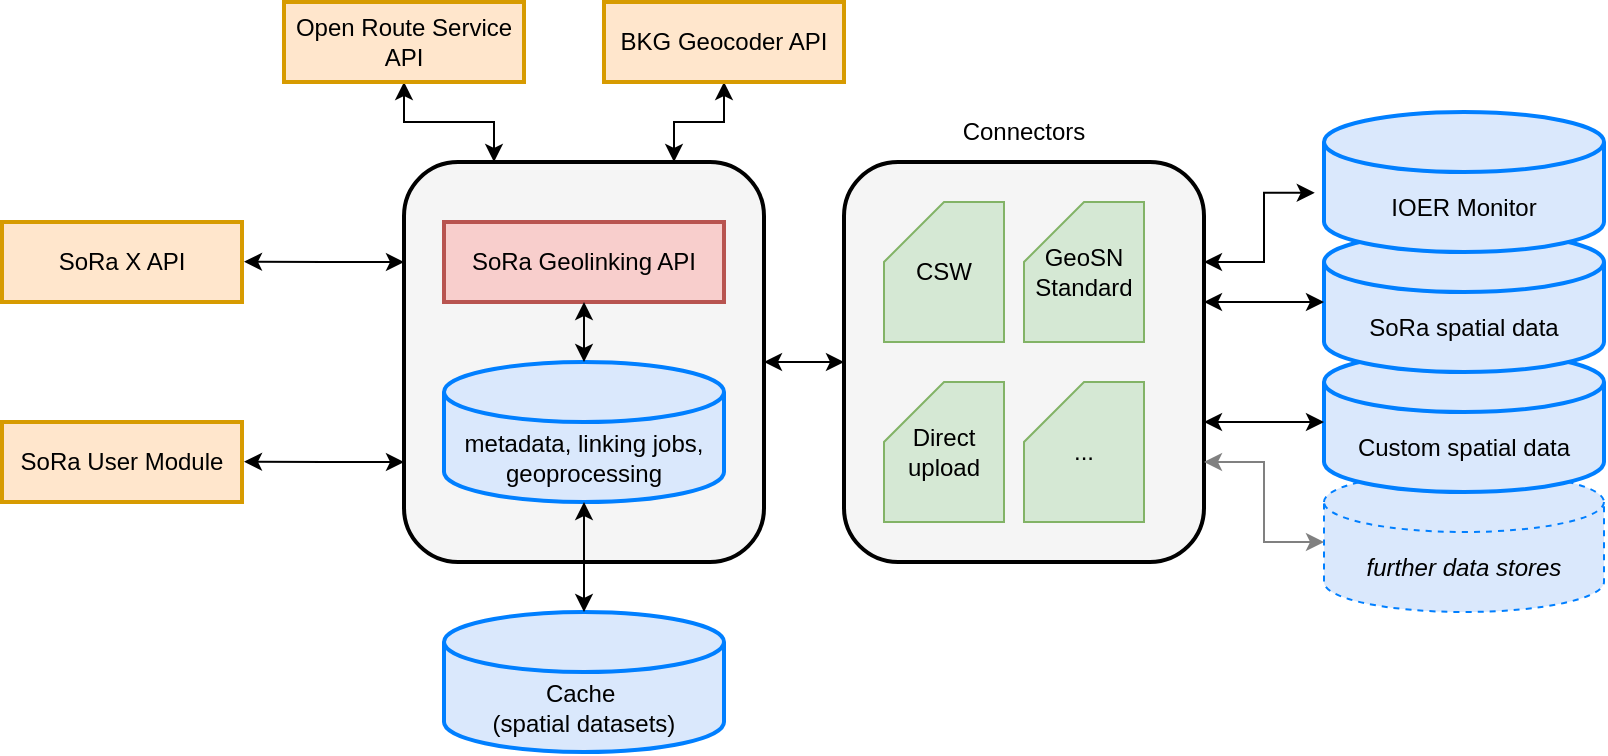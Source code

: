 <mxfile version="24.7.8">
  <diagram name="Seite-1" id="8oX-7nu69xEVpHodJw5y">
    <mxGraphModel dx="2373" dy="1255" grid="1" gridSize="10" guides="1" tooltips="1" connect="1" arrows="1" fold="1" page="1" pageScale="1" pageWidth="1100" pageHeight="850" math="0" shadow="0">
      <root>
        <mxCell id="0" />
        <mxCell id="1" parent="0" />
        <mxCell id="RWMj_lE9c-KkNywdO_du-8" value="&lt;div&gt;&lt;i&gt;further data stores&lt;br&gt;&lt;/i&gt;&lt;/div&gt;" style="shape=cylinder3;whiteSpace=wrap;html=1;boundedLbl=1;backgroundOutline=1;size=15;fillColor=#dae8fc;strokeColor=#007FFF;dashed=1;" parent="1" vertex="1">
          <mxGeometry x="900" y="315" width="140" height="70" as="geometry" />
        </mxCell>
        <mxCell id="2tG3FgVheVPW7J_a0n9p-12" value="" style="rounded=1;whiteSpace=wrap;html=1;fillColor=#F5F5F5;strokeWidth=2;" parent="1" vertex="1">
          <mxGeometry x="660" y="160" width="180" height="200" as="geometry" />
        </mxCell>
        <mxCell id="r1IgVI1dFCWuwIUw40IB-1" value="&lt;div&gt;Cache&amp;nbsp;&lt;/div&gt;&lt;div&gt;(spatial datasets)&lt;br&gt;&lt;/div&gt;" style="shape=cylinder3;whiteSpace=wrap;html=1;boundedLbl=1;backgroundOutline=1;size=15;fillColor=#dae8fc;strokeColor=#007FFF;strokeWidth=2;" parent="1" vertex="1">
          <mxGeometry x="460" y="385" width="140" height="70" as="geometry" />
        </mxCell>
        <mxCell id="OIynQWRbufFzBbrqEs6u-29" value="Custom spatial data" style="shape=cylinder3;whiteSpace=wrap;html=1;boundedLbl=1;backgroundOutline=1;size=15;fillColor=#dae8fc;strokeColor=#007FFF;strokeWidth=2;" parent="1" vertex="1">
          <mxGeometry x="900" y="255" width="140" height="70" as="geometry" />
        </mxCell>
        <mxCell id="2tG3FgVheVPW7J_a0n9p-14" style="edgeStyle=orthogonalEdgeStyle;rounded=0;orthogonalLoop=1;jettySize=auto;html=1;exitX=1;exitY=0.5;exitDx=0;exitDy=0;entryX=0;entryY=0.5;entryDx=0;entryDy=0;startArrow=classic;startFill=1;" parent="1" source="OIynQWRbufFzBbrqEs6u-1" target="2tG3FgVheVPW7J_a0n9p-12" edge="1">
          <mxGeometry relative="1" as="geometry" />
        </mxCell>
        <mxCell id="2tG3FgVheVPW7J_a0n9p-16" style="edgeStyle=orthogonalEdgeStyle;rounded=0;orthogonalLoop=1;jettySize=auto;html=1;exitX=0.25;exitY=0;exitDx=0;exitDy=0;entryX=0.5;entryY=1;entryDx=0;entryDy=0;startArrow=classic;startFill=1;" parent="1" source="OIynQWRbufFzBbrqEs6u-1" target="RWMj_lE9c-KkNywdO_du-14" edge="1">
          <mxGeometry relative="1" as="geometry" />
        </mxCell>
        <mxCell id="2tG3FgVheVPW7J_a0n9p-17" style="edgeStyle=orthogonalEdgeStyle;rounded=0;orthogonalLoop=1;jettySize=auto;html=1;exitX=0.75;exitY=0;exitDx=0;exitDy=0;entryX=0.5;entryY=1;entryDx=0;entryDy=0;startArrow=classic;startFill=1;" parent="1" source="OIynQWRbufFzBbrqEs6u-1" target="2tG3FgVheVPW7J_a0n9p-3" edge="1">
          <mxGeometry relative="1" as="geometry" />
        </mxCell>
        <mxCell id="2tG3FgVheVPW7J_a0n9p-20" style="edgeStyle=orthogonalEdgeStyle;rounded=0;orthogonalLoop=1;jettySize=auto;html=1;exitX=0;exitY=0.25;exitDx=0;exitDy=0;startArrow=classic;startFill=1;" parent="1" source="OIynQWRbufFzBbrqEs6u-1" edge="1">
          <mxGeometry relative="1" as="geometry">
            <mxPoint x="360.0" y="209.862" as="targetPoint" />
          </mxGeometry>
        </mxCell>
        <mxCell id="2tG3FgVheVPW7J_a0n9p-21" style="edgeStyle=orthogonalEdgeStyle;rounded=0;orthogonalLoop=1;jettySize=auto;html=1;exitX=0;exitY=0.75;exitDx=0;exitDy=0;startArrow=classic;startFill=1;" parent="1" source="OIynQWRbufFzBbrqEs6u-1" edge="1">
          <mxGeometry relative="1" as="geometry">
            <mxPoint x="360.0" y="309.862" as="targetPoint" />
          </mxGeometry>
        </mxCell>
        <mxCell id="OIynQWRbufFzBbrqEs6u-1" value="" style="rounded=1;whiteSpace=wrap;html=1;fillColor=#F5F5F5;strokeWidth=2;" parent="1" vertex="1">
          <mxGeometry x="440" y="160" width="180" height="200" as="geometry" />
        </mxCell>
        <mxCell id="RWMj_lE9c-KkNywdO_du-12" value="SoRa X API" style="rounded=0;whiteSpace=wrap;html=1;fillColor=#ffe6cc;strokeColor=#d79b00;strokeWidth=2;" parent="1" vertex="1">
          <mxGeometry x="239" y="190" width="120" height="40" as="geometry" />
        </mxCell>
        <mxCell id="RWMj_lE9c-KkNywdO_du-13" value="SoRa User Module" style="rounded=0;whiteSpace=wrap;html=1;fillColor=#ffe6cc;strokeColor=#d79b00;strokeWidth=2;" parent="1" vertex="1">
          <mxGeometry x="239" y="290" width="120" height="40" as="geometry" />
        </mxCell>
        <mxCell id="RWMj_lE9c-KkNywdO_du-14" value="Open Route Service API" style="rounded=0;whiteSpace=wrap;html=1;fillColor=#ffe6cc;strokeColor=#d79b00;strokeWidth=2;" parent="1" vertex="1">
          <mxGeometry x="380" y="80" width="120" height="40" as="geometry" />
        </mxCell>
        <mxCell id="RWMj_lE9c-KkNywdO_du-18" value="SoRa Geolinking API" style="rounded=0;whiteSpace=wrap;html=1;fillColor=#f8cecc;strokeColor=#b85450;strokeWidth=2;" parent="1" vertex="1">
          <mxGeometry x="460" y="190" width="140" height="40" as="geometry" />
        </mxCell>
        <mxCell id="RWMj_lE9c-KkNywdO_du-20" value="SoRa spatial data" style="shape=cylinder3;whiteSpace=wrap;html=1;boundedLbl=1;backgroundOutline=1;size=15;fillColor=#dae8fc;strokeColor=#007FFF;strokeWidth=2;" parent="1" vertex="1">
          <mxGeometry x="900" y="195" width="140" height="70" as="geometry" />
        </mxCell>
        <mxCell id="RWMj_lE9c-KkNywdO_du-22" value="IOER Monitor" style="shape=cylinder3;whiteSpace=wrap;html=1;boundedLbl=1;backgroundOutline=1;size=15;fillColor=#dae8fc;strokeColor=#007FFF;strokeWidth=2;" parent="1" vertex="1">
          <mxGeometry x="900" y="135" width="140" height="70" as="geometry" />
        </mxCell>
        <mxCell id="RWMj_lE9c-KkNywdO_du-25" value="metadata, linking jobs, geoprocessing" style="shape=cylinder3;whiteSpace=wrap;html=1;boundedLbl=1;backgroundOutline=1;size=15;fillColor=#dae8fc;strokeColor=#007FFF;strokeWidth=2;" parent="1" vertex="1">
          <mxGeometry x="460" y="260" width="140" height="70" as="geometry" />
        </mxCell>
        <mxCell id="OIynQWRbufFzBbrqEs6u-4" value="" style="endArrow=classic;startArrow=classic;html=1;rounded=0;exitX=0.5;exitY=0;exitDx=0;exitDy=0;exitPerimeter=0;entryX=0.5;entryY=1;entryDx=0;entryDy=0;" parent="1" source="RWMj_lE9c-KkNywdO_du-25" target="RWMj_lE9c-KkNywdO_du-18" edge="1">
          <mxGeometry width="50" height="50" relative="1" as="geometry">
            <mxPoint x="720" y="510" as="sourcePoint" />
            <mxPoint x="770" y="460" as="targetPoint" />
          </mxGeometry>
        </mxCell>
        <mxCell id="OIynQWRbufFzBbrqEs6u-9" value="CSW" style="shape=card;whiteSpace=wrap;html=1;fillColor=#d5e8d4;strokeColor=#82b366;" parent="1" vertex="1">
          <mxGeometry x="680" y="180" width="60" height="70" as="geometry" />
        </mxCell>
        <mxCell id="OIynQWRbufFzBbrqEs6u-10" value="&lt;font style=&quot;font-size: 12px;&quot;&gt;GeoSN Standard&lt;/font&gt;" style="shape=card;whiteSpace=wrap;html=1;fillColor=#d5e8d4;strokeColor=#82b366;" parent="1" vertex="1">
          <mxGeometry x="750" y="180" width="60" height="70" as="geometry" />
        </mxCell>
        <mxCell id="OIynQWRbufFzBbrqEs6u-11" value="Direct upload" style="shape=card;whiteSpace=wrap;html=1;fillColor=#d5e8d4;strokeColor=#82b366;" parent="1" vertex="1">
          <mxGeometry x="680" y="270" width="60" height="70" as="geometry" />
        </mxCell>
        <mxCell id="r1IgVI1dFCWuwIUw40IB-6" style="edgeStyle=orthogonalEdgeStyle;rounded=0;orthogonalLoop=1;jettySize=auto;html=1;exitX=0.5;exitY=1;exitDx=0;exitDy=0;exitPerimeter=0;entryX=0.5;entryY=0;entryDx=0;entryDy=0;entryPerimeter=0;startArrow=classic;startFill=1;" parent="1" source="RWMj_lE9c-KkNywdO_du-25" target="r1IgVI1dFCWuwIUw40IB-1" edge="1">
          <mxGeometry relative="1" as="geometry" />
        </mxCell>
        <mxCell id="2tG3FgVheVPW7J_a0n9p-3" value="BKG Geocoder API" style="rounded=0;whiteSpace=wrap;html=1;fillColor=#ffe6cc;strokeColor=#d79b00;strokeWidth=2;" parent="1" vertex="1">
          <mxGeometry x="540" y="80" width="120" height="40" as="geometry" />
        </mxCell>
        <mxCell id="2tG3FgVheVPW7J_a0n9p-11" value="..." style="shape=card;whiteSpace=wrap;html=1;fillColor=#d5e8d4;strokeColor=#82b366;" parent="1" vertex="1">
          <mxGeometry x="750" y="270" width="60" height="70" as="geometry" />
        </mxCell>
        <mxCell id="2tG3FgVheVPW7J_a0n9p-22" style="edgeStyle=orthogonalEdgeStyle;rounded=0;orthogonalLoop=1;jettySize=auto;html=1;exitX=1;exitY=0.25;exitDx=0;exitDy=0;entryX=-0.033;entryY=0.577;entryDx=0;entryDy=0;entryPerimeter=0;startArrow=classic;startFill=1;" parent="1" source="2tG3FgVheVPW7J_a0n9p-12" target="RWMj_lE9c-KkNywdO_du-22" edge="1">
          <mxGeometry relative="1" as="geometry" />
        </mxCell>
        <mxCell id="2tG3FgVheVPW7J_a0n9p-24" style="edgeStyle=orthogonalEdgeStyle;rounded=0;orthogonalLoop=1;jettySize=auto;html=1;entryX=0;entryY=0.5;entryDx=0;entryDy=0;entryPerimeter=0;startArrow=classic;startFill=1;" parent="1" target="RWMj_lE9c-KkNywdO_du-20" edge="1">
          <mxGeometry relative="1" as="geometry">
            <mxPoint x="840" y="230" as="sourcePoint" />
            <Array as="points">
              <mxPoint x="840" y="230" />
            </Array>
          </mxGeometry>
        </mxCell>
        <mxCell id="2tG3FgVheVPW7J_a0n9p-25" style="edgeStyle=orthogonalEdgeStyle;rounded=0;orthogonalLoop=1;jettySize=auto;html=1;startArrow=classic;startFill=1;" parent="1" edge="1">
          <mxGeometry relative="1" as="geometry">
            <mxPoint x="840" y="290" as="sourcePoint" />
            <mxPoint x="900" y="290" as="targetPoint" />
            <Array as="points">
              <mxPoint x="840" y="290" />
            </Array>
          </mxGeometry>
        </mxCell>
        <mxCell id="2tG3FgVheVPW7J_a0n9p-26" style="edgeStyle=orthogonalEdgeStyle;rounded=0;orthogonalLoop=1;jettySize=auto;html=1;exitX=1;exitY=0.75;exitDx=0;exitDy=0;entryX=0;entryY=0.5;entryDx=0;entryDy=0;entryPerimeter=0;startArrow=classic;startFill=1;strokeColor=#808080;" parent="1" source="2tG3FgVheVPW7J_a0n9p-12" target="RWMj_lE9c-KkNywdO_du-8" edge="1">
          <mxGeometry relative="1" as="geometry" />
        </mxCell>
        <mxCell id="2tG3FgVheVPW7J_a0n9p-27" value="Connectors" style="text;html=1;align=center;verticalAlign=middle;whiteSpace=wrap;rounded=0;" parent="1" vertex="1">
          <mxGeometry x="720" y="130" width="60" height="30" as="geometry" />
        </mxCell>
      </root>
    </mxGraphModel>
  </diagram>
</mxfile>
